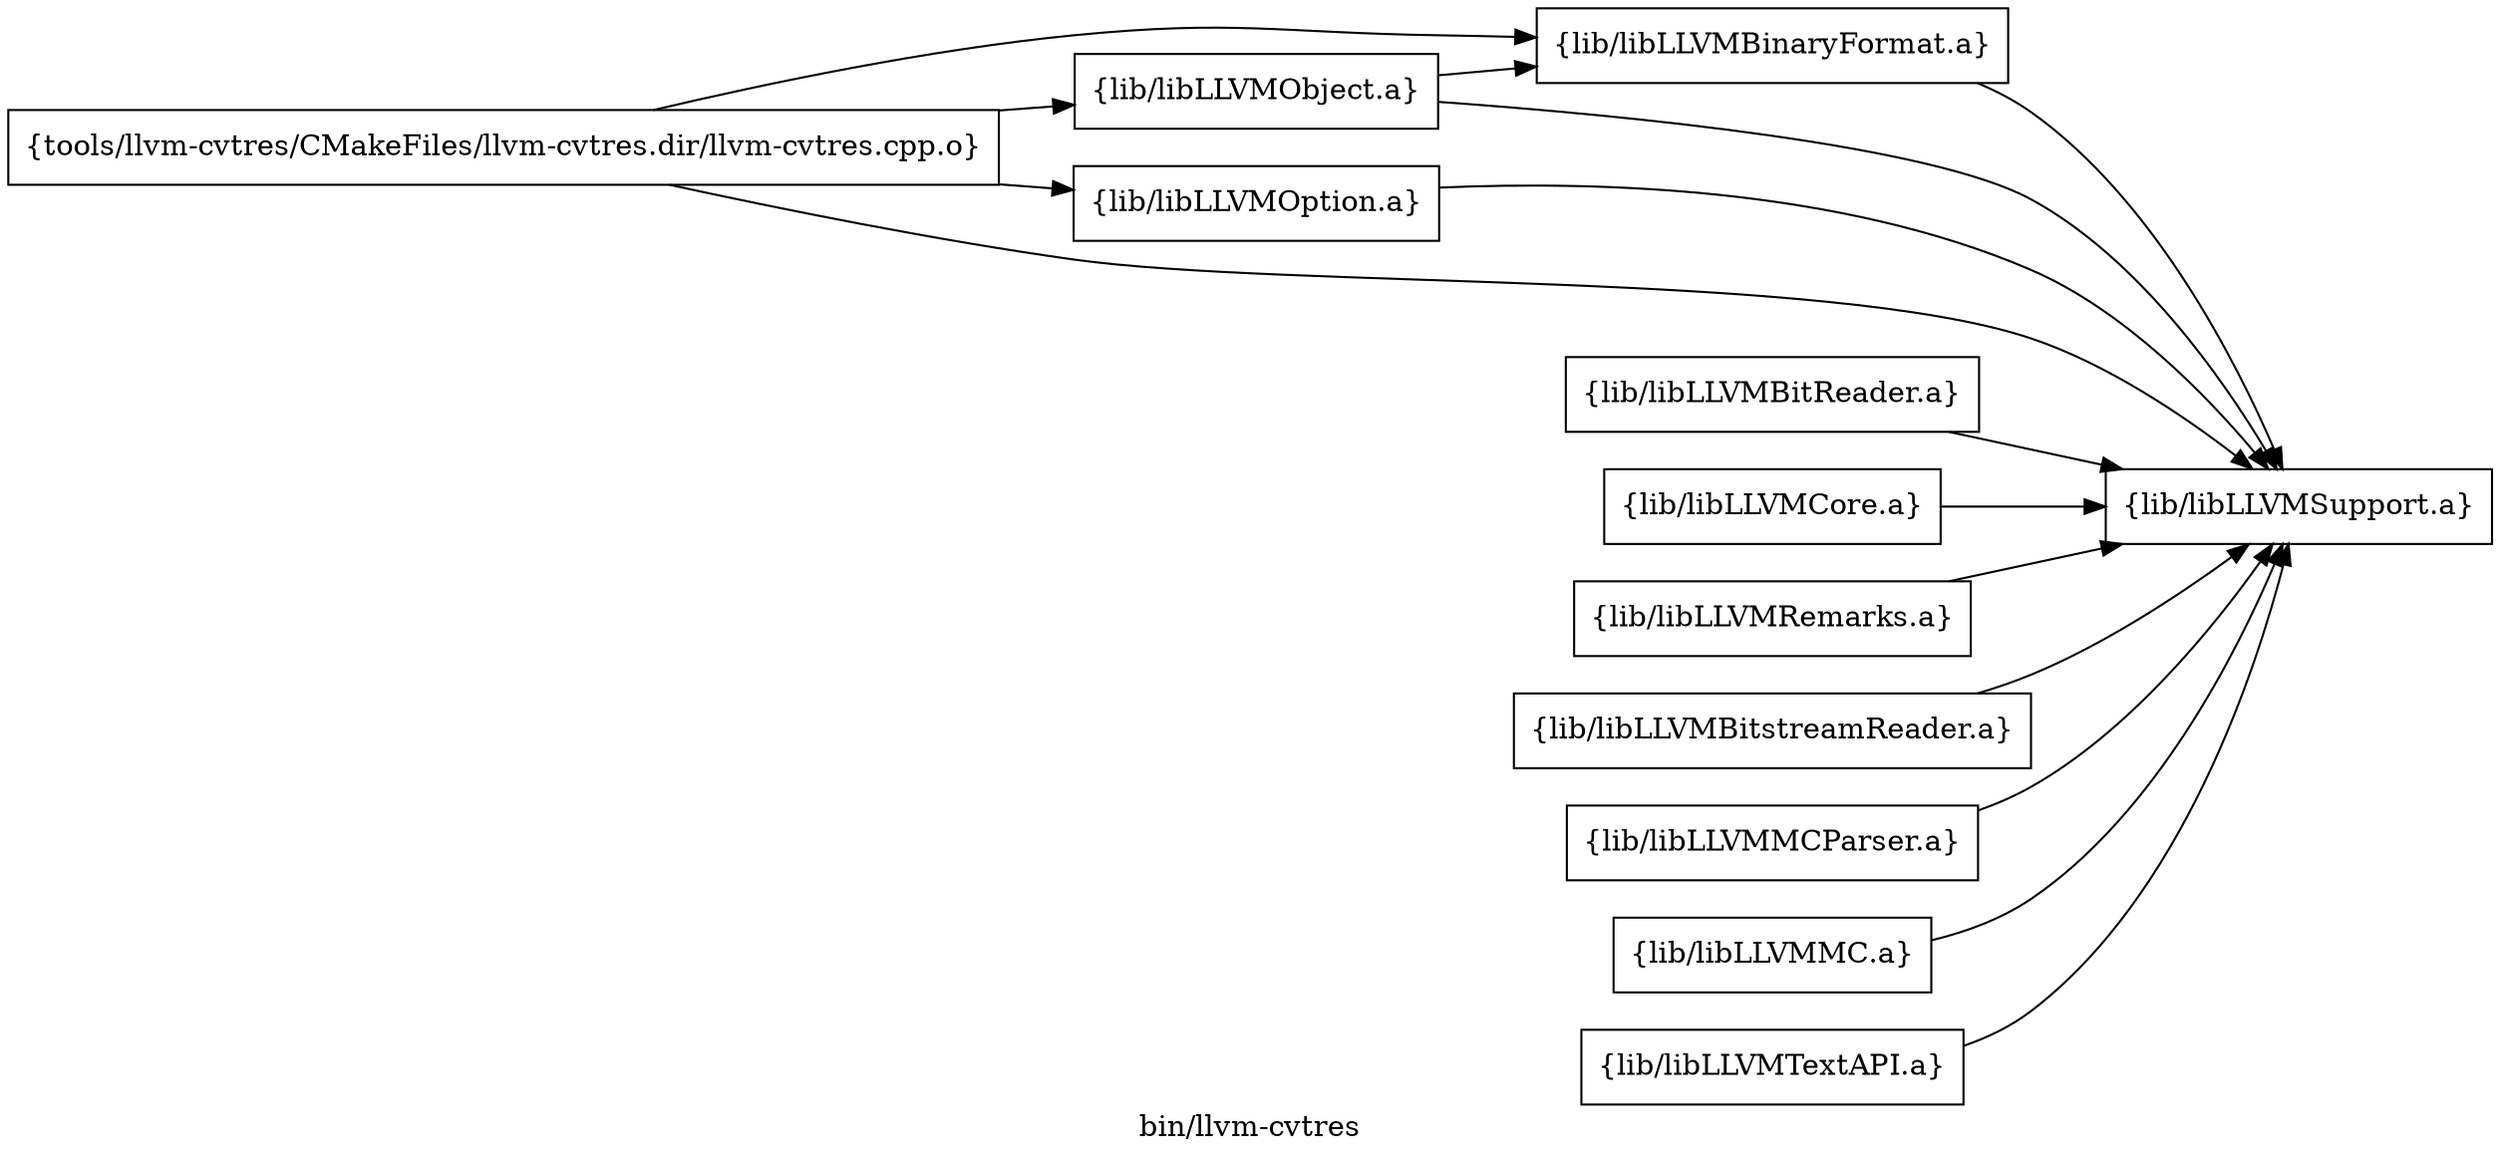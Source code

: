 digraph "bin/llvm-cvtres" {
	label="bin/llvm-cvtres";
	rankdir=LR;
	{ rank=same; Node0x5557162aa068;  }

	Node0x5557162aa068 [shape=record,shape=box,group=0,label="{tools/llvm-cvtres/CMakeFiles/llvm-cvtres.dir/llvm-cvtres.cpp.o}"];
	Node0x5557162aa068 -> Node0x5557162ae438;
	Node0x5557162aa068 -> Node0x5557162aae28;
	Node0x5557162aa068 -> Node0x5557162ab378;
	Node0x5557162aa068 -> Node0x5557162aa4c8;
	Node0x5557162ae438 [shape=record,shape=box,group=0,label="{lib/libLLVMBinaryFormat.a}"];
	Node0x5557162ae438 -> Node0x5557162aa4c8;
	Node0x5557162aae28 [shape=record,shape=box,group=0,label="{lib/libLLVMObject.a}"];
	Node0x5557162aae28 -> Node0x5557162aa4c8;
	Node0x5557162aae28 -> Node0x5557162ae438;
	Node0x5557162ab378 [shape=record,shape=box,group=0,label="{lib/libLLVMOption.a}"];
	Node0x5557162ab378 -> Node0x5557162aa4c8;
	Node0x5557162aa4c8 [shape=record,shape=box,group=0,label="{lib/libLLVMSupport.a}"];
	Node0x5557162aa9c8 [shape=record,shape=box,group=0,label="{lib/libLLVMBitReader.a}"];
	Node0x5557162aa9c8 -> Node0x5557162aa4c8;
	Node0x5557162ac228 [shape=record,shape=box,group=0,label="{lib/libLLVMCore.a}"];
	Node0x5557162ac228 -> Node0x5557162aa4c8;
	Node0x5557162ac638 [shape=record,shape=box,group=0,label="{lib/libLLVMRemarks.a}"];
	Node0x5557162ac638 -> Node0x5557162aa4c8;
	Node0x5557162ab878 [shape=record,shape=box,group=0,label="{lib/libLLVMBitstreamReader.a}"];
	Node0x5557162ab878 -> Node0x5557162aa4c8;
	Node0x5557162abc88 [shape=record,shape=box,group=0,label="{lib/libLLVMMCParser.a}"];
	Node0x5557162abc88 -> Node0x5557162aa4c8;
	Node0x5557162b23a8 [shape=record,shape=box,group=0,label="{lib/libLLVMMC.a}"];
	Node0x5557162b23a8 -> Node0x5557162aa4c8;
	Node0x5557162b1c28 [shape=record,shape=box,group=0,label="{lib/libLLVMTextAPI.a}"];
	Node0x5557162b1c28 -> Node0x5557162aa4c8;
}
